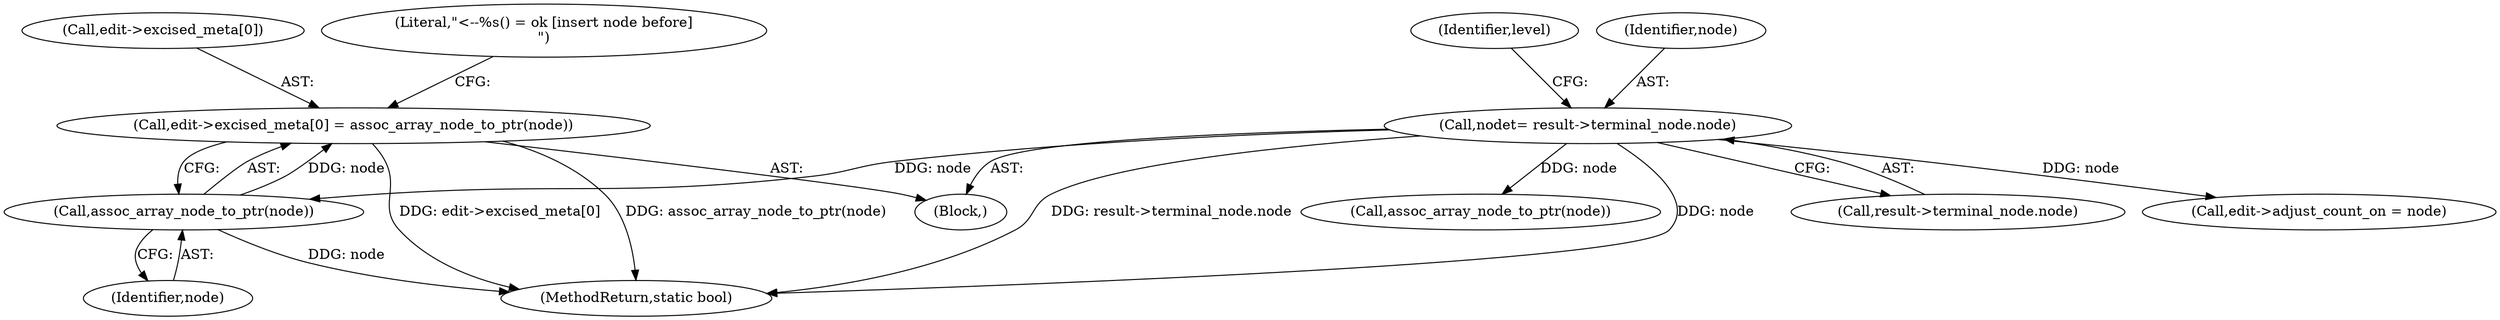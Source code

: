 digraph "0_linux_ea6789980fdaa610d7eb63602c746bf6ec70cd2b@array" {
"1000987" [label="(Call,edit->excised_meta[0] = assoc_array_node_to_ptr(node))"];
"1000993" [label="(Call,assoc_array_node_to_ptr(node))"];
"1000142" [label="(Call,node\t= result->terminal_node.node)"];
"1000988" [label="(Call,edit->excised_meta[0])"];
"1001251" [label="(MethodReturn,static bool)"];
"1000993" [label="(Call,assoc_array_node_to_ptr(node))"];
"1000150" [label="(Identifier,level)"];
"1000253" [label="(Call,edit->adjust_count_on = node)"];
"1000122" [label="(Block,)"];
"1000996" [label="(Literal,\"<--%s() = ok [insert node before]\n\")"];
"1000994" [label="(Identifier,node)"];
"1000142" [label="(Call,node\t= result->terminal_node.node)"];
"1000144" [label="(Call,result->terminal_node.node)"];
"1000987" [label="(Call,edit->excised_meta[0] = assoc_array_node_to_ptr(node))"];
"1000143" [label="(Identifier,node)"];
"1000854" [label="(Call,assoc_array_node_to_ptr(node))"];
"1000987" -> "1000122"  [label="AST: "];
"1000987" -> "1000993"  [label="CFG: "];
"1000988" -> "1000987"  [label="AST: "];
"1000993" -> "1000987"  [label="AST: "];
"1000996" -> "1000987"  [label="CFG: "];
"1000987" -> "1001251"  [label="DDG: assoc_array_node_to_ptr(node)"];
"1000987" -> "1001251"  [label="DDG: edit->excised_meta[0]"];
"1000993" -> "1000987"  [label="DDG: node"];
"1000993" -> "1000994"  [label="CFG: "];
"1000994" -> "1000993"  [label="AST: "];
"1000993" -> "1001251"  [label="DDG: node"];
"1000142" -> "1000993"  [label="DDG: node"];
"1000142" -> "1000122"  [label="AST: "];
"1000142" -> "1000144"  [label="CFG: "];
"1000143" -> "1000142"  [label="AST: "];
"1000144" -> "1000142"  [label="AST: "];
"1000150" -> "1000142"  [label="CFG: "];
"1000142" -> "1001251"  [label="DDG: result->terminal_node.node"];
"1000142" -> "1001251"  [label="DDG: node"];
"1000142" -> "1000253"  [label="DDG: node"];
"1000142" -> "1000854"  [label="DDG: node"];
}
